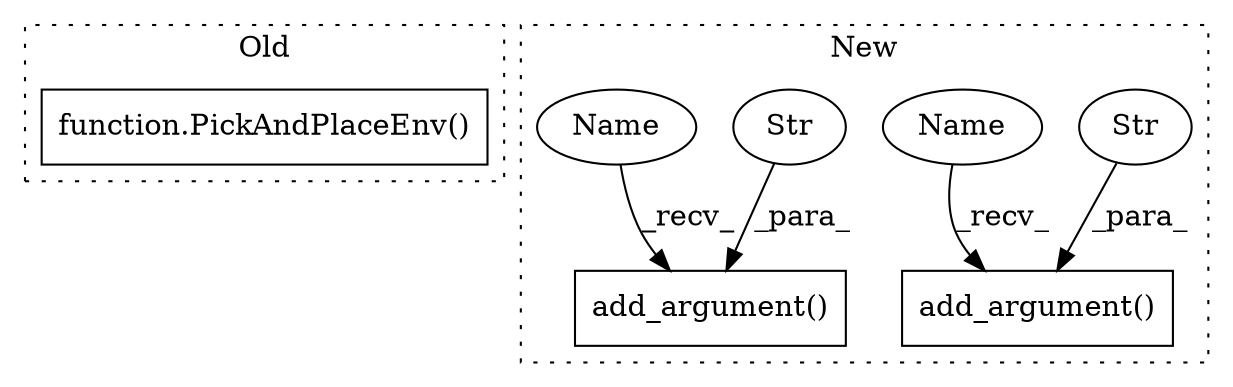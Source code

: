 digraph G {
subgraph cluster0 {
1 [label="function.PickAndPlaceEnv()" a="75" s="5029" l="17" shape="box"];
label = "Old";
style="dotted";
}
subgraph cluster1 {
2 [label="add_argument()" a="75" s="5203,5236" l="20,40" shape="box"];
3 [label="Str" a="66" s="5223" l="13" shape="ellipse"];
4 [label="add_argument()" a="75" s="5281,5308" l="20,13" shape="box"];
5 [label="Str" a="66" s="5301" l="7" shape="ellipse"];
6 [label="Name" a="87" s="5281" l="6" shape="ellipse"];
7 [label="Name" a="87" s="5203" l="6" shape="ellipse"];
label = "New";
style="dotted";
}
3 -> 2 [label="_para_"];
5 -> 4 [label="_para_"];
6 -> 4 [label="_recv_"];
7 -> 2 [label="_recv_"];
}